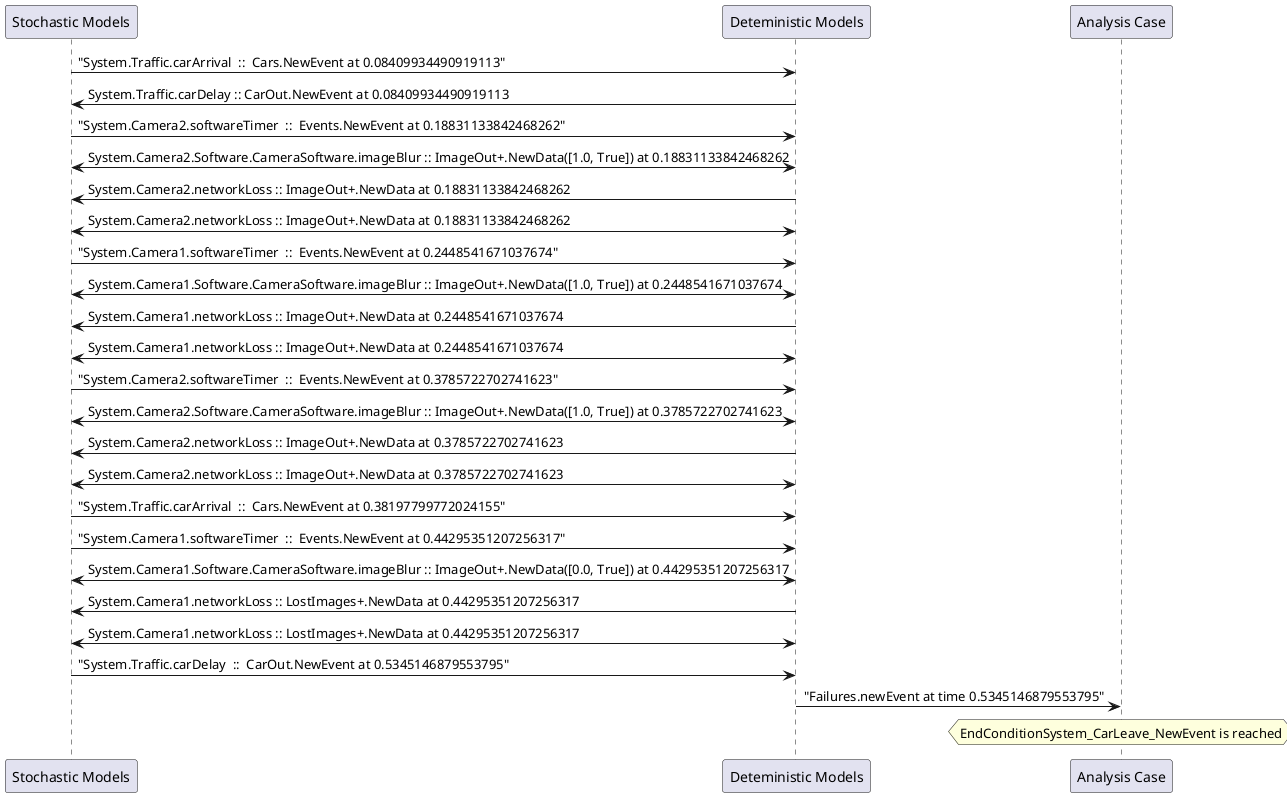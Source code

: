 
	@startuml
	participant "Stochastic Models" as stochmodel
	participant "Deteministic Models" as detmodel
	participant "Analysis Case" as analysis
	{830_stop} stochmodel -> detmodel : "System.Traffic.carArrival  ::  Cars.NewEvent at 0.08409934490919113"
{841_start} detmodel -> stochmodel : System.Traffic.carDelay :: CarOut.NewEvent at 0.08409934490919113
{815_stop} stochmodel -> detmodel : "System.Camera2.softwareTimer  ::  Events.NewEvent at 0.18831133842468262"
detmodel <-> stochmodel : System.Camera2.Software.CameraSoftware.imageBlur :: ImageOut+.NewData([1.0, True]) at 0.18831133842468262
detmodel -> stochmodel : System.Camera2.networkLoss :: ImageOut+.NewData at 0.18831133842468262
detmodel <-> stochmodel : System.Camera2.networkLoss :: ImageOut+.NewData at 0.18831133842468262
{800_stop} stochmodel -> detmodel : "System.Camera1.softwareTimer  ::  Events.NewEvent at 0.2448541671037674"
detmodel <-> stochmodel : System.Camera1.Software.CameraSoftware.imageBlur :: ImageOut+.NewData([1.0, True]) at 0.2448541671037674
detmodel -> stochmodel : System.Camera1.networkLoss :: ImageOut+.NewData at 0.2448541671037674
detmodel <-> stochmodel : System.Camera1.networkLoss :: ImageOut+.NewData at 0.2448541671037674
{816_stop} stochmodel -> detmodel : "System.Camera2.softwareTimer  ::  Events.NewEvent at 0.3785722702741623"
detmodel <-> stochmodel : System.Camera2.Software.CameraSoftware.imageBlur :: ImageOut+.NewData([1.0, True]) at 0.3785722702741623
detmodel -> stochmodel : System.Camera2.networkLoss :: ImageOut+.NewData at 0.3785722702741623
detmodel <-> stochmodel : System.Camera2.networkLoss :: ImageOut+.NewData at 0.3785722702741623
{831_stop} stochmodel -> detmodel : "System.Traffic.carArrival  ::  Cars.NewEvent at 0.38197799772024155"
{801_stop} stochmodel -> detmodel : "System.Camera1.softwareTimer  ::  Events.NewEvent at 0.44295351207256317"
detmodel <-> stochmodel : System.Camera1.Software.CameraSoftware.imageBlur :: ImageOut+.NewData([0.0, True]) at 0.44295351207256317
detmodel -> stochmodel : System.Camera1.networkLoss :: LostImages+.NewData at 0.44295351207256317
detmodel <-> stochmodel : System.Camera1.networkLoss :: LostImages+.NewData at 0.44295351207256317
{841_stop} stochmodel -> detmodel : "System.Traffic.carDelay  ::  CarOut.NewEvent at 0.5345146879553795"
{841_start} <-> {841_stop} : delay
detmodel -> analysis : "Failures.newEvent at time 0.5345146879553795"
hnote over analysis 
EndConditionSystem_CarLeave_NewEvent is reached
endnote
@enduml